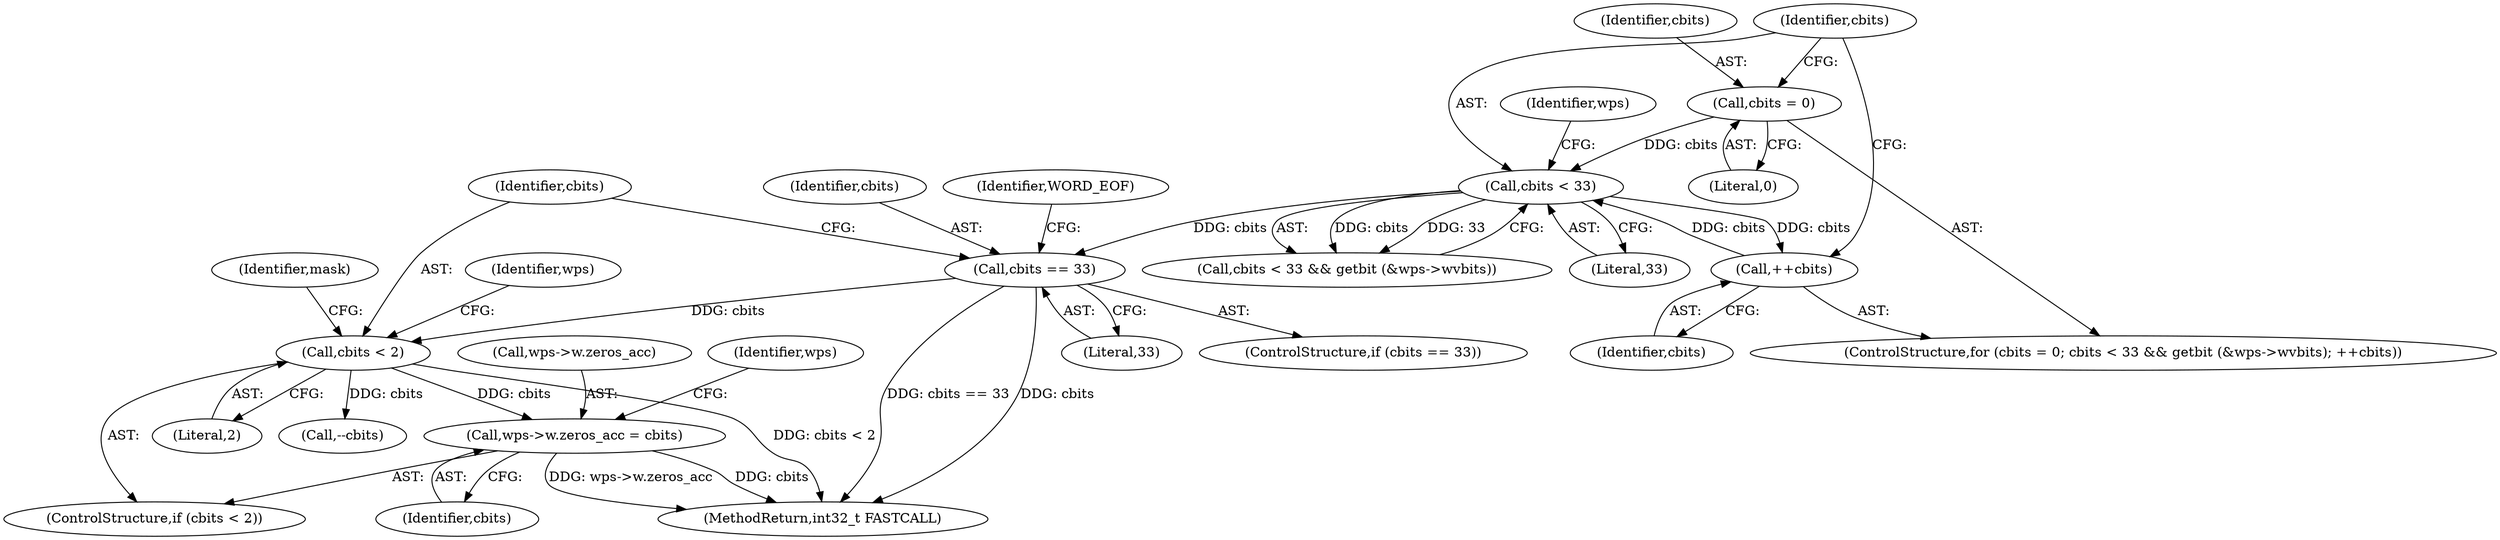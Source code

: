 digraph "0_WavPack_4bc05fc490b66ef2d45b1de26abf1455b486b0dc_0@pointer" {
"1000239" [label="(Call,wps->w.zeros_acc = cbits)"];
"1000236" [label="(Call,cbits < 2)"];
"1000230" [label="(Call,cbits == 33)"];
"1000219" [label="(Call,cbits < 33)"];
"1000215" [label="(Call,cbits = 0)"];
"1000227" [label="(Call,++cbits)"];
"1000829" [label="(MethodReturn,int32_t FASTCALL)"];
"1000238" [label="(Literal,2)"];
"1000251" [label="(Identifier,mask)"];
"1000220" [label="(Identifier,cbits)"];
"1000227" [label="(Call,++cbits)"];
"1000288" [label="(Identifier,wps)"];
"1000232" [label="(Literal,33)"];
"1000214" [label="(ControlStructure,for (cbits = 0; cbits < 33 && getbit (&wps->wvbits); ++cbits))"];
"1000225" [label="(Identifier,wps)"];
"1000239" [label="(Call,wps->w.zeros_acc = cbits)"];
"1000235" [label="(ControlStructure,if (cbits < 2))"];
"1000218" [label="(Call,cbits < 33 && getbit (&wps->wvbits))"];
"1000228" [label="(Identifier,cbits)"];
"1000215" [label="(Call,cbits = 0)"];
"1000216" [label="(Identifier,cbits)"];
"1000219" [label="(Call,cbits < 33)"];
"1000231" [label="(Identifier,cbits)"];
"1000236" [label="(Call,cbits < 2)"];
"1000260" [label="(Call,--cbits)"];
"1000237" [label="(Identifier,cbits)"];
"1000240" [label="(Call,wps->w.zeros_acc)"];
"1000234" [label="(Identifier,WORD_EOF)"];
"1000217" [label="(Literal,0)"];
"1000230" [label="(Call,cbits == 33)"];
"1000221" [label="(Literal,33)"];
"1000245" [label="(Identifier,cbits)"];
"1000242" [label="(Identifier,wps)"];
"1000229" [label="(ControlStructure,if (cbits == 33))"];
"1000239" -> "1000235"  [label="AST: "];
"1000239" -> "1000245"  [label="CFG: "];
"1000240" -> "1000239"  [label="AST: "];
"1000245" -> "1000239"  [label="AST: "];
"1000288" -> "1000239"  [label="CFG: "];
"1000239" -> "1000829"  [label="DDG: wps->w.zeros_acc"];
"1000239" -> "1000829"  [label="DDG: cbits"];
"1000236" -> "1000239"  [label="DDG: cbits"];
"1000236" -> "1000235"  [label="AST: "];
"1000236" -> "1000238"  [label="CFG: "];
"1000237" -> "1000236"  [label="AST: "];
"1000238" -> "1000236"  [label="AST: "];
"1000242" -> "1000236"  [label="CFG: "];
"1000251" -> "1000236"  [label="CFG: "];
"1000236" -> "1000829"  [label="DDG: cbits < 2"];
"1000230" -> "1000236"  [label="DDG: cbits"];
"1000236" -> "1000260"  [label="DDG: cbits"];
"1000230" -> "1000229"  [label="AST: "];
"1000230" -> "1000232"  [label="CFG: "];
"1000231" -> "1000230"  [label="AST: "];
"1000232" -> "1000230"  [label="AST: "];
"1000234" -> "1000230"  [label="CFG: "];
"1000237" -> "1000230"  [label="CFG: "];
"1000230" -> "1000829"  [label="DDG: cbits"];
"1000230" -> "1000829"  [label="DDG: cbits == 33"];
"1000219" -> "1000230"  [label="DDG: cbits"];
"1000219" -> "1000218"  [label="AST: "];
"1000219" -> "1000221"  [label="CFG: "];
"1000220" -> "1000219"  [label="AST: "];
"1000221" -> "1000219"  [label="AST: "];
"1000225" -> "1000219"  [label="CFG: "];
"1000218" -> "1000219"  [label="CFG: "];
"1000219" -> "1000218"  [label="DDG: cbits"];
"1000219" -> "1000218"  [label="DDG: 33"];
"1000215" -> "1000219"  [label="DDG: cbits"];
"1000227" -> "1000219"  [label="DDG: cbits"];
"1000219" -> "1000227"  [label="DDG: cbits"];
"1000215" -> "1000214"  [label="AST: "];
"1000215" -> "1000217"  [label="CFG: "];
"1000216" -> "1000215"  [label="AST: "];
"1000217" -> "1000215"  [label="AST: "];
"1000220" -> "1000215"  [label="CFG: "];
"1000227" -> "1000214"  [label="AST: "];
"1000227" -> "1000228"  [label="CFG: "];
"1000228" -> "1000227"  [label="AST: "];
"1000220" -> "1000227"  [label="CFG: "];
}
